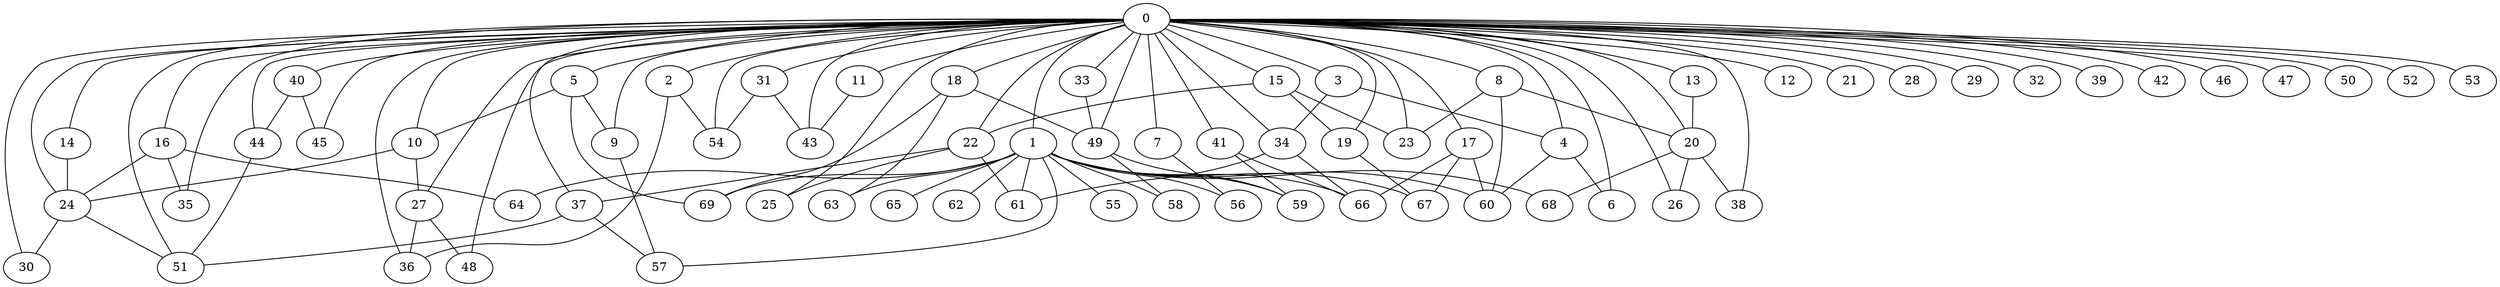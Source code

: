 
graph graphname {
    0 -- 1
0 -- 2
0 -- 3
0 -- 4
0 -- 5
0 -- 6
0 -- 7
0 -- 8
0 -- 9
0 -- 10
0 -- 11
0 -- 12
0 -- 13
0 -- 14
0 -- 15
0 -- 16
0 -- 17
0 -- 18
0 -- 19
0 -- 20
0 -- 21
0 -- 22
0 -- 23
0 -- 24
0 -- 25
0 -- 26
0 -- 27
0 -- 28
0 -- 29
0 -- 30
0 -- 31
0 -- 32
0 -- 33
0 -- 34
0 -- 35
0 -- 36
0 -- 37
0 -- 38
0 -- 39
0 -- 40
0 -- 41
0 -- 42
0 -- 43
0 -- 44
0 -- 45
0 -- 46
0 -- 47
0 -- 48
0 -- 49
0 -- 50
0 -- 51
0 -- 52
0 -- 53
0 -- 54
1 -- 64
1 -- 66
1 -- 67
1 -- 68
1 -- 69
1 -- 65
1 -- 55
1 -- 56
1 -- 57
1 -- 58
1 -- 59
1 -- 60
1 -- 61
1 -- 62
1 -- 63
2 -- 36
2 -- 54
3 -- 34
3 -- 4
4 -- 6
4 -- 60
5 -- 9
5 -- 10
5 -- 69
7 -- 56
8 -- 23
8 -- 20
8 -- 60
9 -- 57
10 -- 27
10 -- 24
11 -- 43
13 -- 20
14 -- 24
15 -- 22
15 -- 19
15 -- 23
16 -- 35
16 -- 64
16 -- 24
17 -- 60
17 -- 67
17 -- 66
18 -- 63
18 -- 49
18 -- 69
19 -- 67
20 -- 38
20 -- 26
20 -- 68
22 -- 37
22 -- 25
22 -- 61
24 -- 30
24 -- 51
27 -- 48
27 -- 36
31 -- 54
31 -- 43
33 -- 49
34 -- 66
34 -- 61
37 -- 51
37 -- 57
40 -- 45
40 -- 44
41 -- 66
41 -- 59
44 -- 51
49 -- 59
49 -- 58

}
